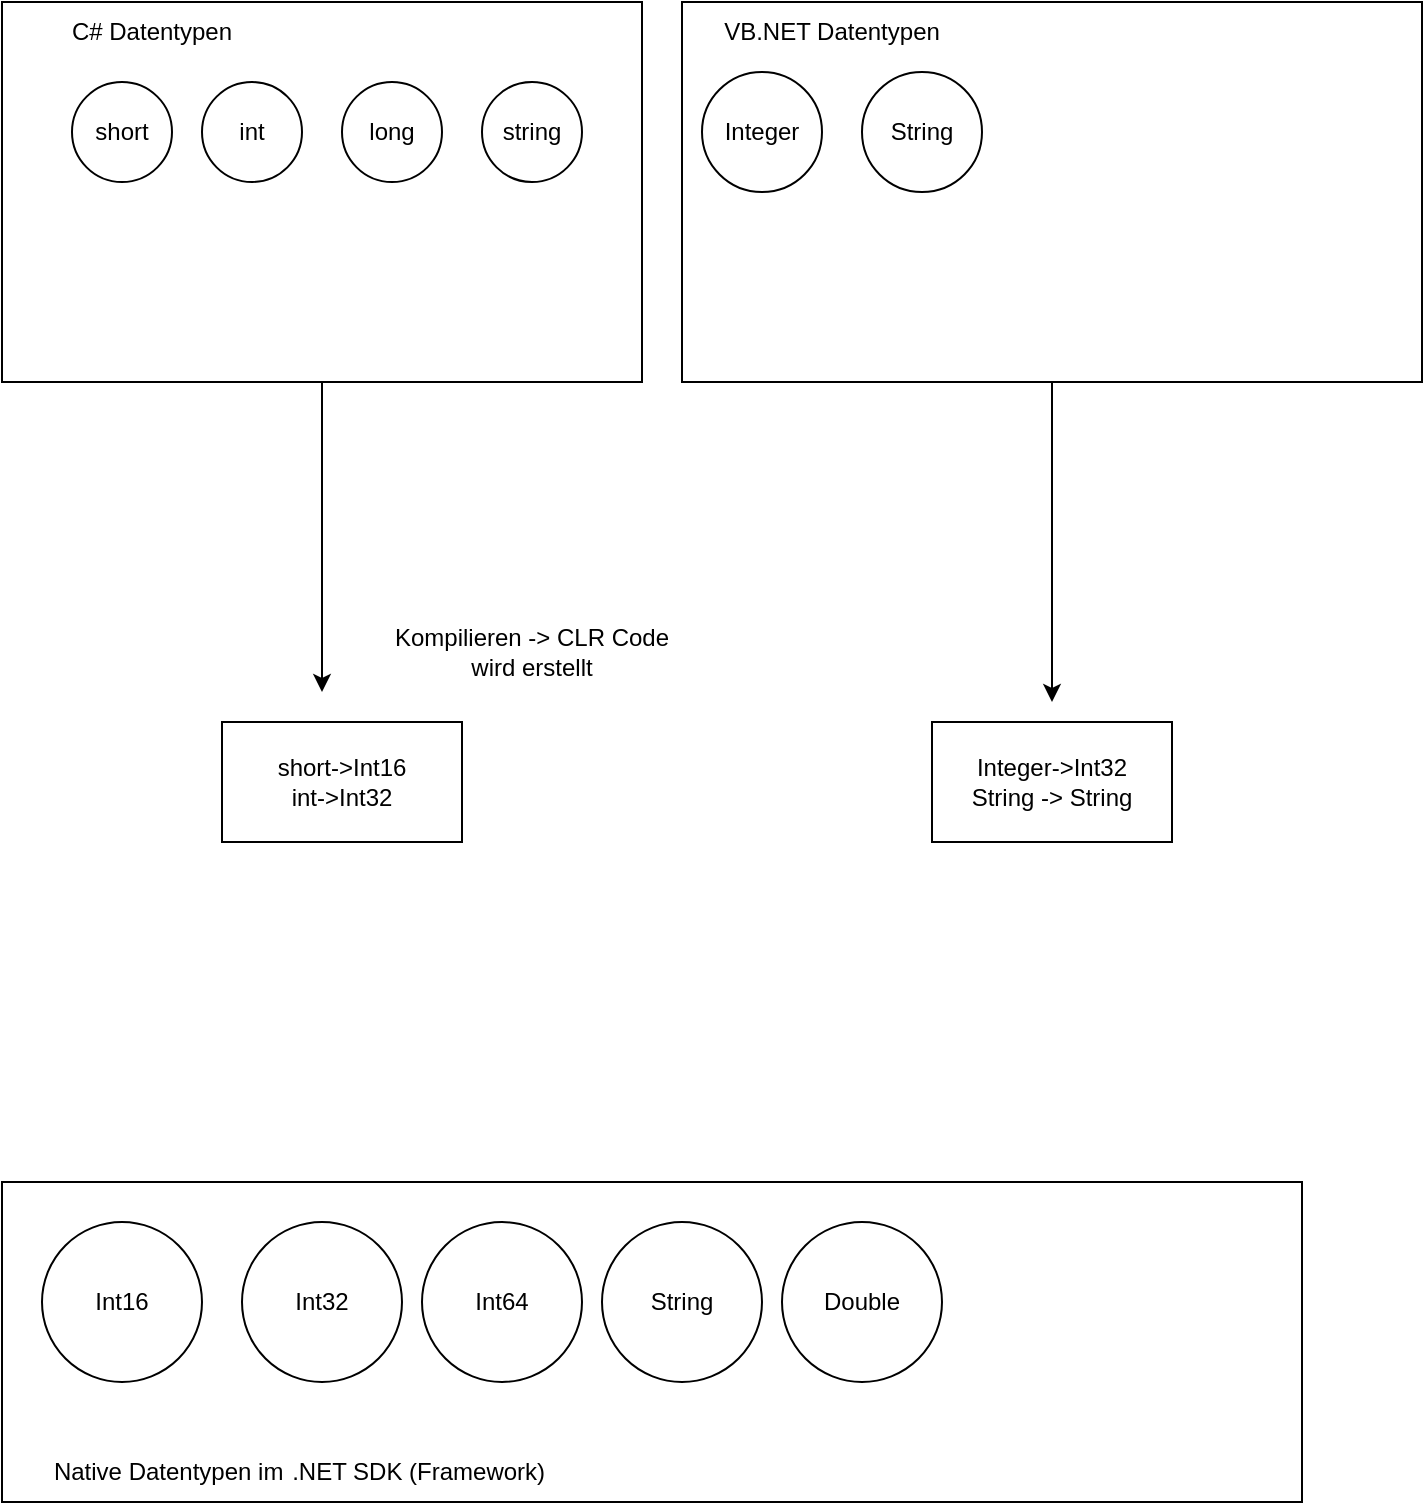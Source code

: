 <mxfile version="20.8.5" type="device"><diagram id="dHa6KOS-K-W7XTIv5QG-" name="Seite-1"><mxGraphModel dx="1627" dy="788" grid="1" gridSize="10" guides="1" tooltips="1" connect="1" arrows="1" fold="1" page="1" pageScale="1" pageWidth="827" pageHeight="1169" math="0" shadow="0"><root><mxCell id="0"/><mxCell id="1" parent="0"/><mxCell id="59wx67fcQDwbKdnys_cd-1" value="" style="rounded=0;whiteSpace=wrap;html=1;" vertex="1" parent="1"><mxGeometry x="40" y="680" width="650" height="160" as="geometry"/></mxCell><mxCell id="59wx67fcQDwbKdnys_cd-2" value="Int32" style="ellipse;whiteSpace=wrap;html=1;aspect=fixed;" vertex="1" parent="1"><mxGeometry x="160" y="700" width="80" height="80" as="geometry"/></mxCell><mxCell id="59wx67fcQDwbKdnys_cd-3" value="Int16" style="ellipse;whiteSpace=wrap;html=1;aspect=fixed;" vertex="1" parent="1"><mxGeometry x="60" y="700" width="80" height="80" as="geometry"/></mxCell><mxCell id="59wx67fcQDwbKdnys_cd-4" value="Int64" style="ellipse;whiteSpace=wrap;html=1;aspect=fixed;" vertex="1" parent="1"><mxGeometry x="250" y="700" width="80" height="80" as="geometry"/></mxCell><mxCell id="59wx67fcQDwbKdnys_cd-5" value="String" style="ellipse;whiteSpace=wrap;html=1;aspect=fixed;" vertex="1" parent="1"><mxGeometry x="340" y="700" width="80" height="80" as="geometry"/></mxCell><mxCell id="59wx67fcQDwbKdnys_cd-6" value="Double" style="ellipse;whiteSpace=wrap;html=1;aspect=fixed;" vertex="1" parent="1"><mxGeometry x="430" y="700" width="80" height="80" as="geometry"/></mxCell><mxCell id="59wx67fcQDwbKdnys_cd-7" value=".NET SDK (Framework)&amp;nbsp;" style="text;html=1;strokeColor=none;fillColor=none;align=center;verticalAlign=middle;whiteSpace=wrap;rounded=0;" vertex="1" parent="1"><mxGeometry x="130" y="810" width="240" height="30" as="geometry"/></mxCell><mxCell id="59wx67fcQDwbKdnys_cd-8" value="Native Datentypen im&amp;nbsp;" style="text;html=1;strokeColor=none;fillColor=none;align=center;verticalAlign=middle;whiteSpace=wrap;rounded=0;" vertex="1" parent="1"><mxGeometry x="40" y="810" width="170" height="30" as="geometry"/></mxCell><mxCell id="59wx67fcQDwbKdnys_cd-9" value="" style="rounded=0;whiteSpace=wrap;html=1;" vertex="1" parent="1"><mxGeometry x="40" y="90" width="320" height="190" as="geometry"/></mxCell><mxCell id="59wx67fcQDwbKdnys_cd-10" value="C# Datentypen" style="text;html=1;strokeColor=none;fillColor=none;align=center;verticalAlign=middle;whiteSpace=wrap;rounded=0;" vertex="1" parent="1"><mxGeometry x="40" y="90" width="150" height="30" as="geometry"/></mxCell><mxCell id="59wx67fcQDwbKdnys_cd-11" value="" style="rounded=0;whiteSpace=wrap;html=1;" vertex="1" parent="1"><mxGeometry x="380" y="90" width="370" height="190" as="geometry"/></mxCell><mxCell id="59wx67fcQDwbKdnys_cd-12" value="VB.NET Datentypen" style="text;html=1;strokeColor=none;fillColor=none;align=center;verticalAlign=middle;whiteSpace=wrap;rounded=0;" vertex="1" parent="1"><mxGeometry x="380" y="90" width="150" height="30" as="geometry"/></mxCell><mxCell id="59wx67fcQDwbKdnys_cd-13" value="short" style="ellipse;whiteSpace=wrap;html=1;aspect=fixed;" vertex="1" parent="1"><mxGeometry x="75" y="130" width="50" height="50" as="geometry"/></mxCell><mxCell id="59wx67fcQDwbKdnys_cd-14" value="int" style="ellipse;whiteSpace=wrap;html=1;aspect=fixed;" vertex="1" parent="1"><mxGeometry x="140" y="130" width="50" height="50" as="geometry"/></mxCell><mxCell id="59wx67fcQDwbKdnys_cd-15" value="long" style="ellipse;whiteSpace=wrap;html=1;aspect=fixed;" vertex="1" parent="1"><mxGeometry x="210" y="130" width="50" height="50" as="geometry"/></mxCell><mxCell id="59wx67fcQDwbKdnys_cd-16" value="string" style="ellipse;whiteSpace=wrap;html=1;aspect=fixed;" vertex="1" parent="1"><mxGeometry x="280" y="130" width="50" height="50" as="geometry"/></mxCell><mxCell id="59wx67fcQDwbKdnys_cd-17" value="Integer" style="ellipse;whiteSpace=wrap;html=1;aspect=fixed;" vertex="1" parent="1"><mxGeometry x="390" y="125" width="60" height="60" as="geometry"/></mxCell><mxCell id="59wx67fcQDwbKdnys_cd-18" value="String" style="ellipse;whiteSpace=wrap;html=1;aspect=fixed;" vertex="1" parent="1"><mxGeometry x="470" y="125" width="60" height="60" as="geometry"/></mxCell><mxCell id="59wx67fcQDwbKdnys_cd-19" value="" style="endArrow=classic;html=1;rounded=0;exitX=0.5;exitY=1;exitDx=0;exitDy=0;" edge="1" parent="1" source="59wx67fcQDwbKdnys_cd-9"><mxGeometry width="50" height="50" relative="1" as="geometry"><mxPoint x="580" y="490" as="sourcePoint"/><mxPoint x="200" y="435" as="targetPoint"/></mxGeometry></mxCell><mxCell id="59wx67fcQDwbKdnys_cd-21" value="Kompilieren -&amp;gt; CLR Code wird erstellt" style="text;html=1;strokeColor=none;fillColor=none;align=center;verticalAlign=middle;whiteSpace=wrap;rounded=0;" vertex="1" parent="1"><mxGeometry x="225" y="400" width="160" height="30" as="geometry"/></mxCell><mxCell id="59wx67fcQDwbKdnys_cd-22" value="Integer-&amp;gt;Int32&lt;br&gt;String -&amp;gt; String" style="rounded=0;whiteSpace=wrap;html=1;" vertex="1" parent="1"><mxGeometry x="505" y="450" width="120" height="60" as="geometry"/></mxCell><mxCell id="59wx67fcQDwbKdnys_cd-23" value="" style="endArrow=classic;html=1;rounded=0;exitX=0.5;exitY=1;exitDx=0;exitDy=0;" edge="1" parent="1" source="59wx67fcQDwbKdnys_cd-11"><mxGeometry width="50" height="50" relative="1" as="geometry"><mxPoint x="580" y="470" as="sourcePoint"/><mxPoint x="565" y="440" as="targetPoint"/></mxGeometry></mxCell><mxCell id="59wx67fcQDwbKdnys_cd-24" value="short-&amp;gt;Int16&lt;br&gt;int-&amp;gt;Int32" style="rounded=0;whiteSpace=wrap;html=1;" vertex="1" parent="1"><mxGeometry x="150" y="450" width="120" height="60" as="geometry"/></mxCell></root></mxGraphModel></diagram></mxfile>